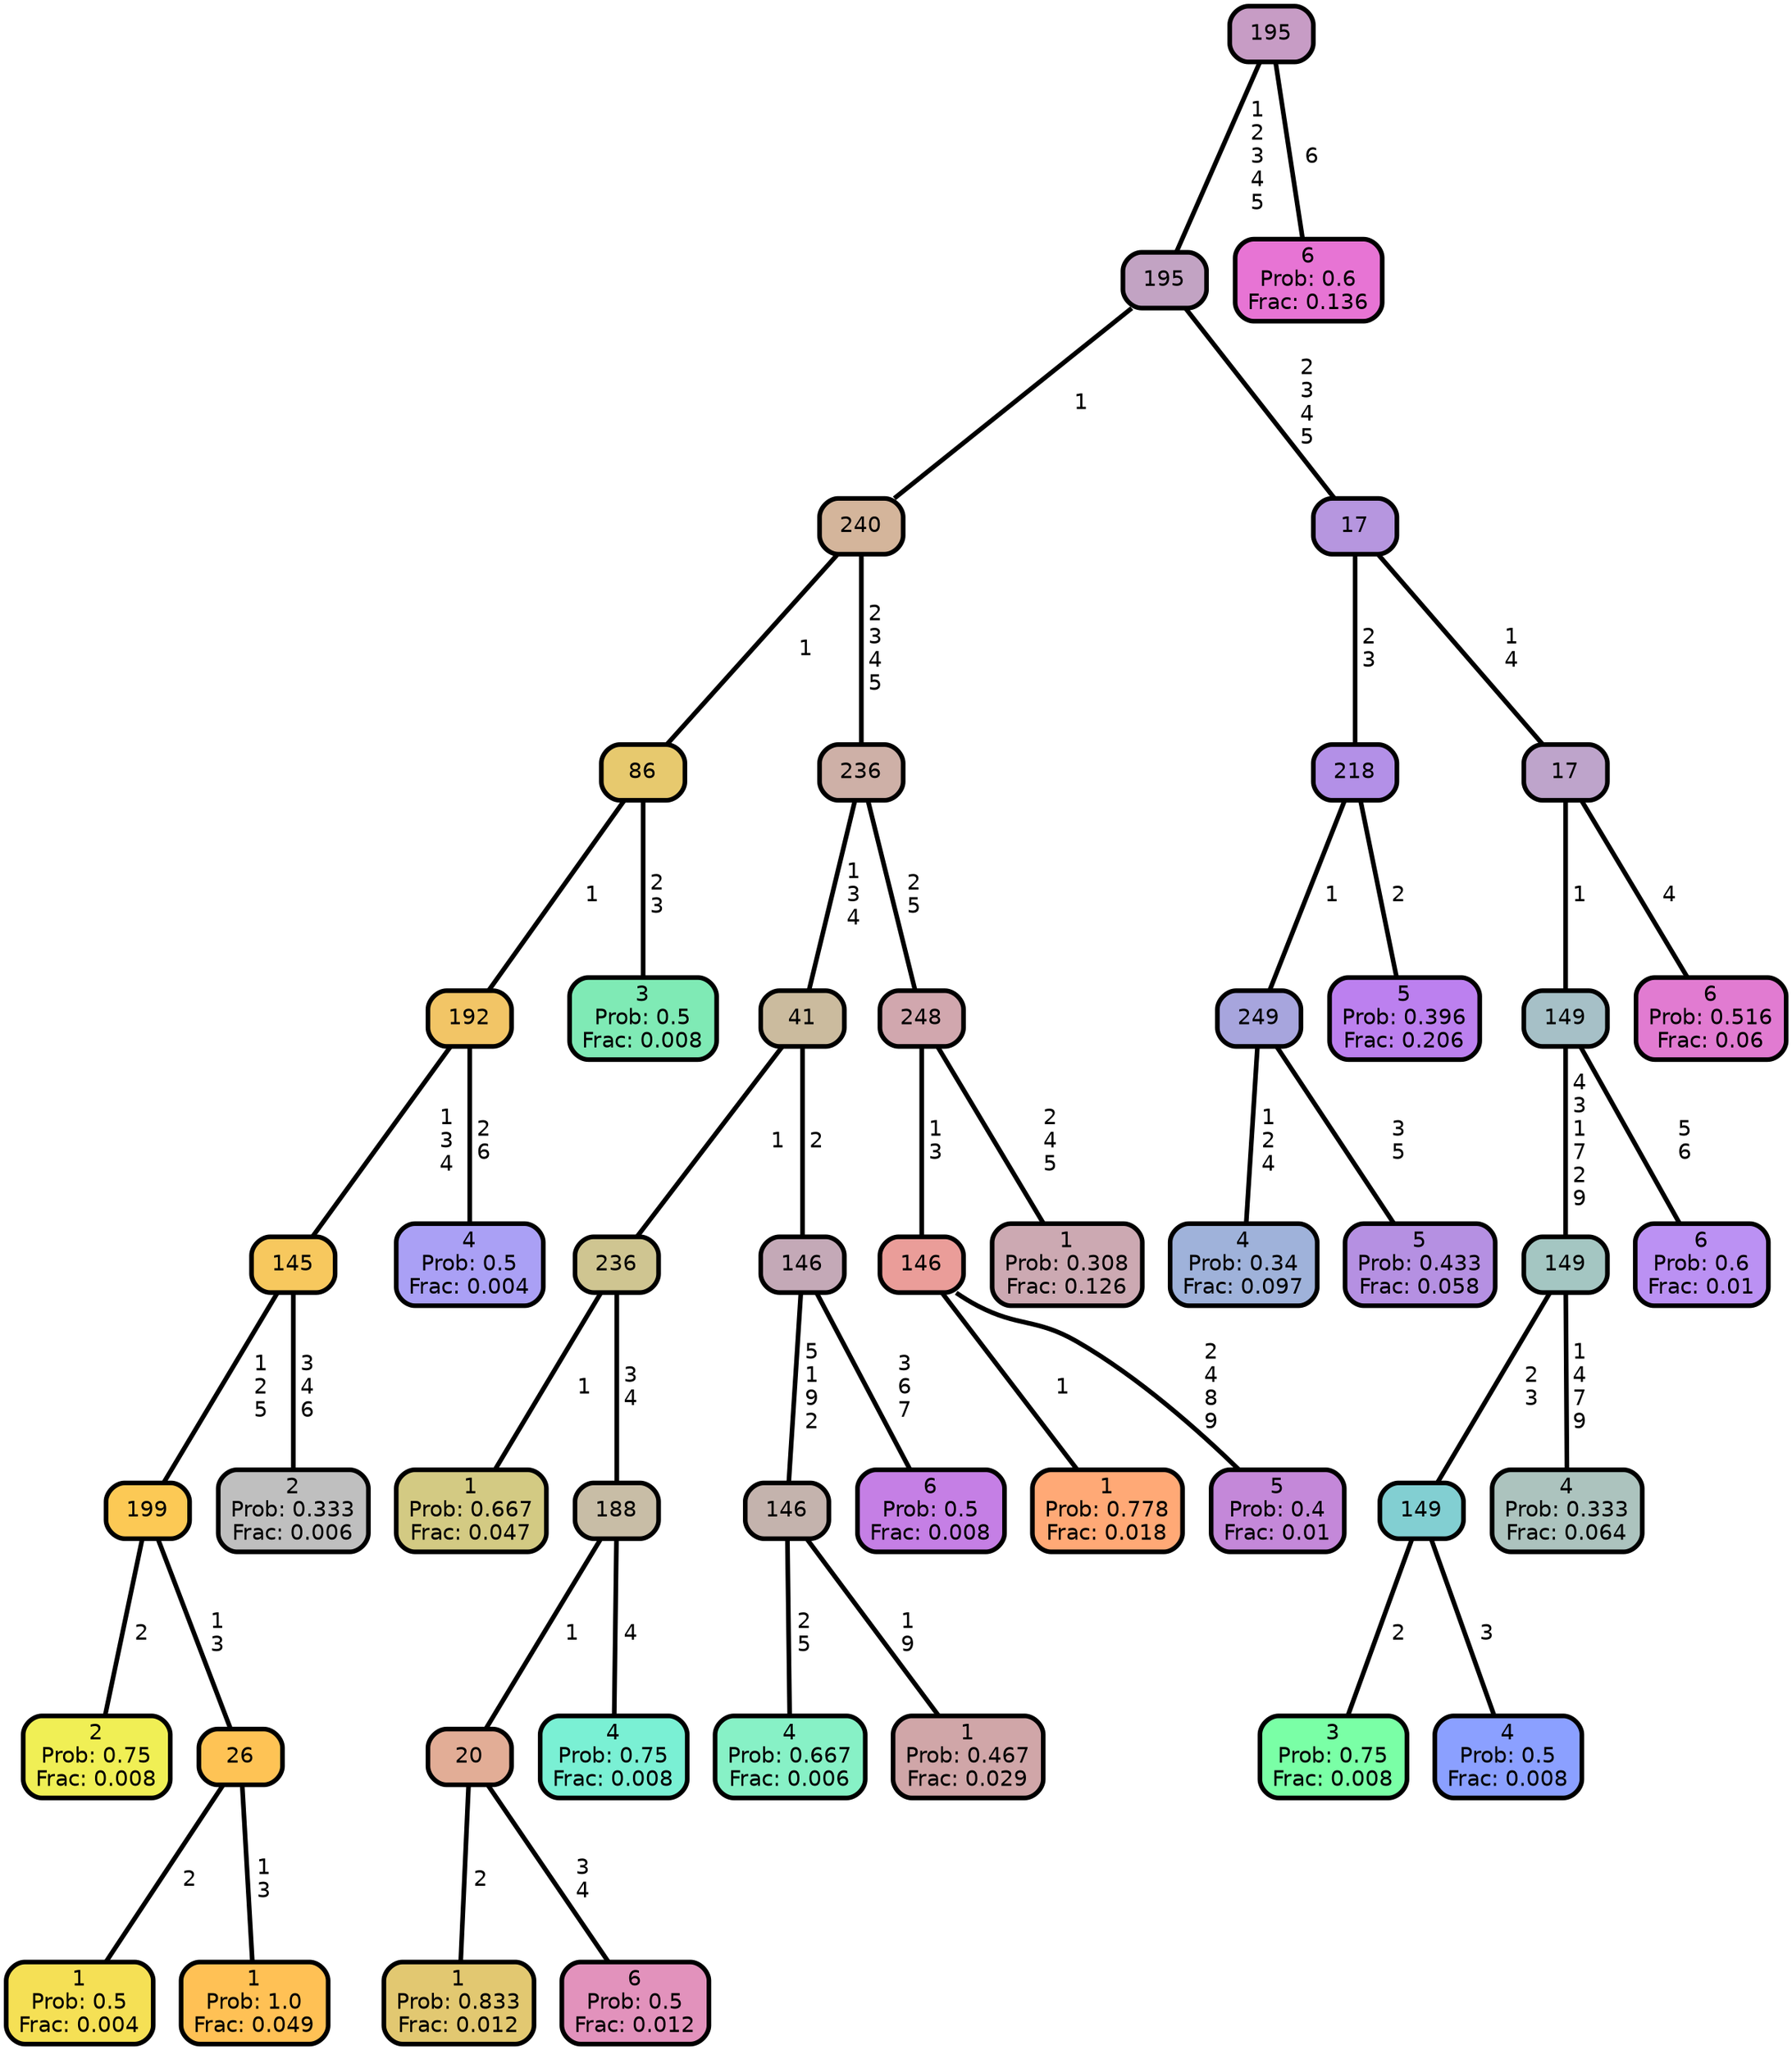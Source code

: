 graph Tree {
node [shape=box, style="filled, rounded",color="black",penwidth="3",fontcolor="black",                 fontname=helvetica] ;
graph [ranksep="0 equally", splines=straight,                 bgcolor=transparent, dpi=200] ;
edge [fontname=helvetica, color=black] ;
0 [label="2
Prob: 0.75
Frac: 0.008", fillcolor="#f0ef55"] ;
1 [label="199", fillcolor="#fcc955"] ;
2 [label="1
Prob: 0.5
Frac: 0.004", fillcolor="#f5e055"] ;
3 [label="26", fillcolor="#fec355"] ;
4 [label="1
Prob: 1.0
Frac: 0.049", fillcolor="#ffc155"] ;
5 [label="145", fillcolor="#f7c85e"] ;
6 [label="2
Prob: 0.333
Frac: 0.006", fillcolor="#bfbfbf"] ;
7 [label="192", fillcolor="#f2c566"] ;
8 [label="4
Prob: 0.5
Frac: 0.004", fillcolor="#aaa0f5"] ;
9 [label="86", fillcolor="#e7c96e"] ;
10 [label="3
Prob: 0.5
Frac: 0.008", fillcolor="#7feab5"] ;
11 [label="240", fillcolor="#d4b59b"] ;
12 [label="1
Prob: 0.667
Frac: 0.047", fillcolor="#d3ca83"] ;
13 [label="236", fillcolor="#cfc591"] ;
14 [label="1
Prob: 0.833
Frac: 0.012", fillcolor="#e2c871"] ;
15 [label="20", fillcolor="#e2ad96"] ;
16 [label="6
Prob: 0.5
Frac: 0.012", fillcolor="#e292bc"] ;
17 [label="188", fillcolor="#c8bda6"] ;
18 [label="4
Prob: 0.75
Frac: 0.008", fillcolor="#7af0d4"] ;
19 [label="41", fillcolor="#cbbb9e"] ;
20 [label="4
Prob: 0.667
Frac: 0.006", fillcolor="#87f1c6"] ;
21 [label="146", fillcolor="#c4b3ad"] ;
22 [label="1
Prob: 0.467
Frac: 0.029", fillcolor="#d0a6a8"] ;
23 [label="146", fillcolor="#c4a9b7"] ;
24 [label="6
Prob: 0.5
Frac: 0.008", fillcolor="#c57fe5"] ;
25 [label="236", fillcolor="#ceb0a7"] ;
26 [label="1
Prob: 0.778
Frac: 0.018", fillcolor="#ffa976"] ;
27 [label="146", fillcolor="#ea9d99"] ;
28 [label="5
Prob: 0.4
Frac: 0.01", fillcolor="#c488d9"] ;
29 [label="248", fillcolor="#d1a7ae"] ;
30 [label="1
Prob: 0.308
Frac: 0.126", fillcolor="#cca9b2"] ;
31 [label="195", fillcolor="#c2a3c3"] ;
32 [label="4
Prob: 0.34
Frac: 0.097", fillcolor="#9fb2da"] ;
33 [label="249", fillcolor="#a7a5dd"] ;
34 [label="5
Prob: 0.433
Frac: 0.058", fillcolor="#b590e2"] ;
35 [label="218", fillcolor="#b390e7"] ;
36 [label="5
Prob: 0.396
Frac: 0.206", fillcolor="#bc80ef"] ;
37 [label="17", fillcolor="#b696df"] ;
38 [label="3
Prob: 0.75
Frac: 0.008", fillcolor="#7affa6"] ;
39 [label="149", fillcolor="#82cfd2"] ;
40 [label="4
Prob: 0.5
Frac: 0.008", fillcolor="#8ba0ff"] ;
41 [label="149", fillcolor="#a4c6c2"] ;
42 [label="4
Prob: 0.333
Frac: 0.064", fillcolor="#acc3be"] ;
43 [label="149", fillcolor="#a6c0c7"] ;
44 [label="6
Prob: 0.6
Frac: 0.01", fillcolor="#bb91f3"] ;
45 [label="17", fillcolor="#bea4cb"] ;
46 [label="6
Prob: 0.516
Frac: 0.06", fillcolor="#e17bd1"] ;
47 [label="195", fillcolor="#c79cc5"] ;
48 [label="6
Prob: 0.6
Frac: 0.136", fillcolor="#e774d4"] ;
1 -- 0 [label=" 2",penwidth=3] ;
1 -- 3 [label=" 1\n 3",penwidth=3] ;
3 -- 2 [label=" 2",penwidth=3] ;
3 -- 4 [label=" 1\n 3",penwidth=3] ;
5 -- 1 [label=" 1\n 2\n 5",penwidth=3] ;
5 -- 6 [label=" 3\n 4\n 6",penwidth=3] ;
7 -- 5 [label=" 1\n 3\n 4",penwidth=3] ;
7 -- 8 [label=" 2\n 6",penwidth=3] ;
9 -- 7 [label=" 1",penwidth=3] ;
9 -- 10 [label=" 2\n 3",penwidth=3] ;
11 -- 9 [label=" 1",penwidth=3] ;
11 -- 25 [label=" 2\n 3\n 4\n 5",penwidth=3] ;
13 -- 12 [label=" 1",penwidth=3] ;
13 -- 17 [label=" 3\n 4",penwidth=3] ;
15 -- 14 [label=" 2",penwidth=3] ;
15 -- 16 [label=" 3\n 4",penwidth=3] ;
17 -- 15 [label=" 1",penwidth=3] ;
17 -- 18 [label=" 4",penwidth=3] ;
19 -- 13 [label=" 1",penwidth=3] ;
19 -- 23 [label=" 2",penwidth=3] ;
21 -- 20 [label=" 2\n 5",penwidth=3] ;
21 -- 22 [label=" 1\n 9",penwidth=3] ;
23 -- 21 [label=" 5\n 1\n 9\n 2",penwidth=3] ;
23 -- 24 [label=" 3\n 6\n 7",penwidth=3] ;
25 -- 19 [label=" 1\n 3\n 4",penwidth=3] ;
25 -- 29 [label=" 2\n 5",penwidth=3] ;
27 -- 26 [label=" 1",penwidth=3] ;
27 -- 28 [label=" 2\n 4\n 8\n 9",penwidth=3] ;
29 -- 27 [label=" 1\n 3",penwidth=3] ;
29 -- 30 [label=" 2\n 4\n 5",penwidth=3] ;
31 -- 11 [label=" 1",penwidth=3] ;
31 -- 37 [label=" 2\n 3\n 4\n 5",penwidth=3] ;
33 -- 32 [label=" 1\n 2\n 4",penwidth=3] ;
33 -- 34 [label=" 3\n 5",penwidth=3] ;
35 -- 33 [label=" 1",penwidth=3] ;
35 -- 36 [label=" 2",penwidth=3] ;
37 -- 35 [label=" 2\n 3",penwidth=3] ;
37 -- 45 [label=" 1\n 4",penwidth=3] ;
39 -- 38 [label=" 2",penwidth=3] ;
39 -- 40 [label=" 3",penwidth=3] ;
41 -- 39 [label=" 2\n 3",penwidth=3] ;
41 -- 42 [label=" 1\n 4\n 7\n 9",penwidth=3] ;
43 -- 41 [label=" 4\n 3\n 1\n 7\n 2\n 9",penwidth=3] ;
43 -- 44 [label=" 5\n 6",penwidth=3] ;
45 -- 43 [label=" 1",penwidth=3] ;
45 -- 46 [label=" 4",penwidth=3] ;
47 -- 31 [label=" 1\n 2\n 3\n 4\n 5",penwidth=3] ;
47 -- 48 [label=" 6",penwidth=3] ;
{rank = same;}}